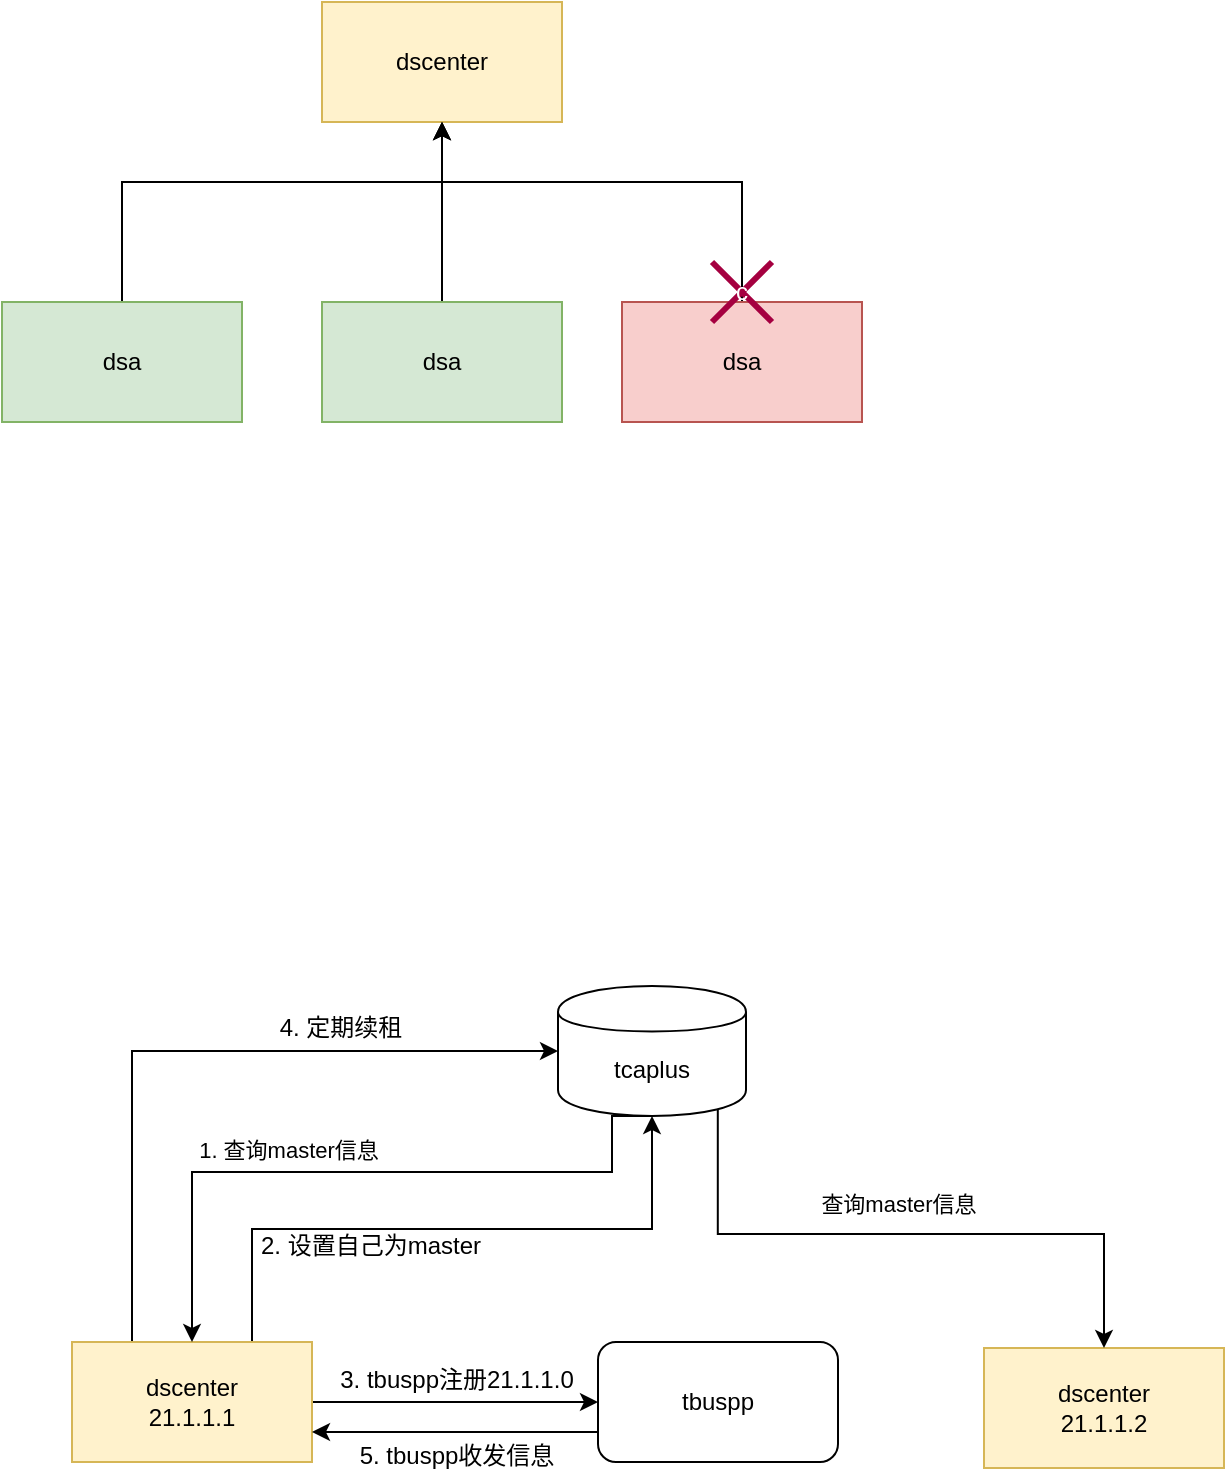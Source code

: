 <mxfile version="14.8.4" type="github">
  <diagram id="WL8thAtnPLQq1xH2uDU1" name="Page-1">
    <mxGraphModel dx="1999" dy="1162" grid="0" gridSize="10" guides="1" tooltips="1" connect="1" arrows="1" fold="1" page="1" pageScale="1" pageWidth="850" pageHeight="1100" math="0" shadow="0">
      <root>
        <mxCell id="0" />
        <mxCell id="1" parent="0" />
        <mxCell id="rSd8OrpAWe6BXz_9C6j9-1" value="dscenter" style="rounded=0;whiteSpace=wrap;html=1;fillColor=#fff2cc;strokeColor=#d6b656;" vertex="1" parent="1">
          <mxGeometry x="300" y="100" width="120" height="60" as="geometry" />
        </mxCell>
        <mxCell id="rSd8OrpAWe6BXz_9C6j9-5" style="edgeStyle=orthogonalEdgeStyle;rounded=0;orthogonalLoop=1;jettySize=auto;html=1;exitX=0.5;exitY=0;exitDx=0;exitDy=0;entryX=0.5;entryY=1;entryDx=0;entryDy=0;" edge="1" parent="1" source="rSd8OrpAWe6BXz_9C6j9-2" target="rSd8OrpAWe6BXz_9C6j9-1">
          <mxGeometry relative="1" as="geometry">
            <Array as="points">
              <mxPoint x="200" y="190" />
              <mxPoint x="360" y="190" />
            </Array>
          </mxGeometry>
        </mxCell>
        <mxCell id="rSd8OrpAWe6BXz_9C6j9-2" value="dsa" style="rounded=0;whiteSpace=wrap;html=1;fillColor=#d5e8d4;strokeColor=#82b366;" vertex="1" parent="1">
          <mxGeometry x="140" y="250" width="120" height="60" as="geometry" />
        </mxCell>
        <mxCell id="rSd8OrpAWe6BXz_9C6j9-15" style="edgeStyle=orthogonalEdgeStyle;rounded=0;orthogonalLoop=1;jettySize=auto;html=1;entryX=0.5;entryY=1;entryDx=0;entryDy=0;" edge="1" parent="1" source="rSd8OrpAWe6BXz_9C6j9-3" target="rSd8OrpAWe6BXz_9C6j9-1">
          <mxGeometry relative="1" as="geometry" />
        </mxCell>
        <mxCell id="rSd8OrpAWe6BXz_9C6j9-3" value="dsa" style="rounded=0;whiteSpace=wrap;html=1;fillColor=#d5e8d4;strokeColor=#82b366;" vertex="1" parent="1">
          <mxGeometry x="300" y="250" width="120" height="60" as="geometry" />
        </mxCell>
        <mxCell id="rSd8OrpAWe6BXz_9C6j9-7" style="edgeStyle=orthogonalEdgeStyle;rounded=0;orthogonalLoop=1;jettySize=auto;html=1;exitX=0.5;exitY=0;exitDx=0;exitDy=0;" edge="1" parent="1" source="rSd8OrpAWe6BXz_9C6j9-4">
          <mxGeometry relative="1" as="geometry">
            <mxPoint x="510" y="245" as="sourcePoint" />
            <mxPoint x="360" y="160" as="targetPoint" />
            <Array as="points">
              <mxPoint x="510" y="190" />
              <mxPoint x="360" y="190" />
            </Array>
          </mxGeometry>
        </mxCell>
        <mxCell id="rSd8OrpAWe6BXz_9C6j9-4" value="dsa" style="rounded=0;whiteSpace=wrap;html=1;fillColor=#f8cecc;strokeColor=#b85450;" vertex="1" parent="1">
          <mxGeometry x="450" y="250" width="120" height="60" as="geometry" />
        </mxCell>
        <mxCell id="rSd8OrpAWe6BXz_9C6j9-9" value="c" style="shape=umlDestroy;whiteSpace=wrap;html=1;strokeWidth=3;fillColor=#d80073;strokeColor=#A50040;fontColor=#ffffff;" vertex="1" parent="1">
          <mxGeometry x="495" y="230" width="30" height="30" as="geometry" />
        </mxCell>
        <mxCell id="rSd8OrpAWe6BXz_9C6j9-34" style="edgeStyle=orthogonalEdgeStyle;rounded=0;orthogonalLoop=1;jettySize=auto;html=1;exitX=1;exitY=0.5;exitDx=0;exitDy=0;" edge="1" parent="1" source="rSd8OrpAWe6BXz_9C6j9-16" target="rSd8OrpAWe6BXz_9C6j9-33">
          <mxGeometry relative="1" as="geometry" />
        </mxCell>
        <mxCell id="rSd8OrpAWe6BXz_9C6j9-38" style="edgeStyle=orthogonalEdgeStyle;rounded=0;orthogonalLoop=1;jettySize=auto;html=1;exitX=0.75;exitY=0;exitDx=0;exitDy=0;entryX=0.5;entryY=1;entryDx=0;entryDy=0;" edge="1" parent="1" source="rSd8OrpAWe6BXz_9C6j9-16" target="rSd8OrpAWe6BXz_9C6j9-26">
          <mxGeometry relative="1" as="geometry">
            <mxPoint x="442" y="655" as="targetPoint" />
          </mxGeometry>
        </mxCell>
        <mxCell id="rSd8OrpAWe6BXz_9C6j9-46" style="edgeStyle=orthogonalEdgeStyle;rounded=0;orthogonalLoop=1;jettySize=auto;html=1;exitX=0.25;exitY=0;exitDx=0;exitDy=0;entryX=0;entryY=0.5;entryDx=0;entryDy=0;" edge="1" parent="1" source="rSd8OrpAWe6BXz_9C6j9-16" target="rSd8OrpAWe6BXz_9C6j9-26">
          <mxGeometry relative="1" as="geometry" />
        </mxCell>
        <mxCell id="rSd8OrpAWe6BXz_9C6j9-16" value="dscenter&lt;br&gt;21.1.1.1" style="rounded=0;whiteSpace=wrap;html=1;fillColor=#fff2cc;strokeColor=#d6b656;" vertex="1" parent="1">
          <mxGeometry x="175" y="770" width="120" height="60" as="geometry" />
        </mxCell>
        <mxCell id="rSd8OrpAWe6BXz_9C6j9-24" value="dscenter&lt;br&gt;21.1.1.2" style="rounded=0;whiteSpace=wrap;html=1;fillColor=#fff2cc;strokeColor=#d6b656;" vertex="1" parent="1">
          <mxGeometry x="631" y="773" width="120" height="60" as="geometry" />
        </mxCell>
        <mxCell id="rSd8OrpAWe6BXz_9C6j9-37" style="edgeStyle=orthogonalEdgeStyle;rounded=0;orthogonalLoop=1;jettySize=auto;html=1;exitX=0.5;exitY=1;exitDx=0;exitDy=0;entryX=0.5;entryY=0;entryDx=0;entryDy=0;" edge="1" parent="1" source="rSd8OrpAWe6BXz_9C6j9-26" target="rSd8OrpAWe6BXz_9C6j9-16">
          <mxGeometry relative="1" as="geometry">
            <Array as="points">
              <mxPoint x="445" y="657" />
              <mxPoint x="445" y="685" />
              <mxPoint x="235" y="685" />
            </Array>
          </mxGeometry>
        </mxCell>
        <mxCell id="rSd8OrpAWe6BXz_9C6j9-40" style="edgeStyle=orthogonalEdgeStyle;rounded=0;orthogonalLoop=1;jettySize=auto;html=1;exitX=0.85;exitY=0.95;exitDx=0;exitDy=0;exitPerimeter=0;" edge="1" parent="1" source="rSd8OrpAWe6BXz_9C6j9-26" target="rSd8OrpAWe6BXz_9C6j9-24">
          <mxGeometry relative="1" as="geometry">
            <Array as="points">
              <mxPoint x="498" y="716" />
              <mxPoint x="691" y="716" />
            </Array>
          </mxGeometry>
        </mxCell>
        <mxCell id="rSd8OrpAWe6BXz_9C6j9-26" value="tcaplus" style="shape=cylinder;whiteSpace=wrap;html=1;boundedLbl=1;backgroundOutline=1;" vertex="1" parent="1">
          <mxGeometry x="418" y="592" width="94" height="65" as="geometry" />
        </mxCell>
        <mxCell id="rSd8OrpAWe6BXz_9C6j9-32" value="2. 设置自己为master" style="text;html=1;align=center;verticalAlign=middle;resizable=0;points=[];autosize=1;strokeColor=none;" vertex="1" parent="1">
          <mxGeometry x="264" y="713" width="120" height="18" as="geometry" />
        </mxCell>
        <mxCell id="rSd8OrpAWe6BXz_9C6j9-45" style="edgeStyle=orthogonalEdgeStyle;rounded=0;orthogonalLoop=1;jettySize=auto;html=1;exitX=0;exitY=0.75;exitDx=0;exitDy=0;entryX=1;entryY=0.75;entryDx=0;entryDy=0;" edge="1" parent="1" source="rSd8OrpAWe6BXz_9C6j9-33" target="rSd8OrpAWe6BXz_9C6j9-16">
          <mxGeometry relative="1" as="geometry" />
        </mxCell>
        <mxCell id="rSd8OrpAWe6BXz_9C6j9-33" value="tbuspp" style="rounded=1;whiteSpace=wrap;html=1;" vertex="1" parent="1">
          <mxGeometry x="438" y="770" width="120" height="60" as="geometry" />
        </mxCell>
        <mxCell id="rSd8OrpAWe6BXz_9C6j9-35" value="3. tbuspp注册21.1.1.0" style="text;html=1;align=center;verticalAlign=middle;resizable=0;points=[];autosize=1;strokeColor=none;" vertex="1" parent="1">
          <mxGeometry x="303" y="780" width="127" height="18" as="geometry" />
        </mxCell>
        <mxCell id="rSd8OrpAWe6BXz_9C6j9-36" value="1. 查询master信息" style="edgeLabel;html=1;align=center;verticalAlign=middle;resizable=0;points=[];" vertex="1" connectable="0" parent="1">
          <mxGeometry x="283" y="674" as="geometry" />
        </mxCell>
        <mxCell id="rSd8OrpAWe6BXz_9C6j9-41" value="查询master信息" style="edgeLabel;html=1;align=center;verticalAlign=middle;resizable=0;points=[];" vertex="1" connectable="0" parent="1">
          <mxGeometry x="588" y="701" as="geometry" />
        </mxCell>
        <mxCell id="rSd8OrpAWe6BXz_9C6j9-42" value="5. tbuspp收发信息" style="text;html=1;align=center;verticalAlign=middle;resizable=0;points=[];autosize=1;strokeColor=none;" vertex="1" parent="1">
          <mxGeometry x="313" y="818" width="107" height="18" as="geometry" />
        </mxCell>
        <mxCell id="rSd8OrpAWe6BXz_9C6j9-47" value="4. 定期续租" style="text;html=1;align=center;verticalAlign=middle;resizable=0;points=[];autosize=1;strokeColor=none;" vertex="1" parent="1">
          <mxGeometry x="273" y="604" width="71" height="18" as="geometry" />
        </mxCell>
      </root>
    </mxGraphModel>
  </diagram>
</mxfile>
